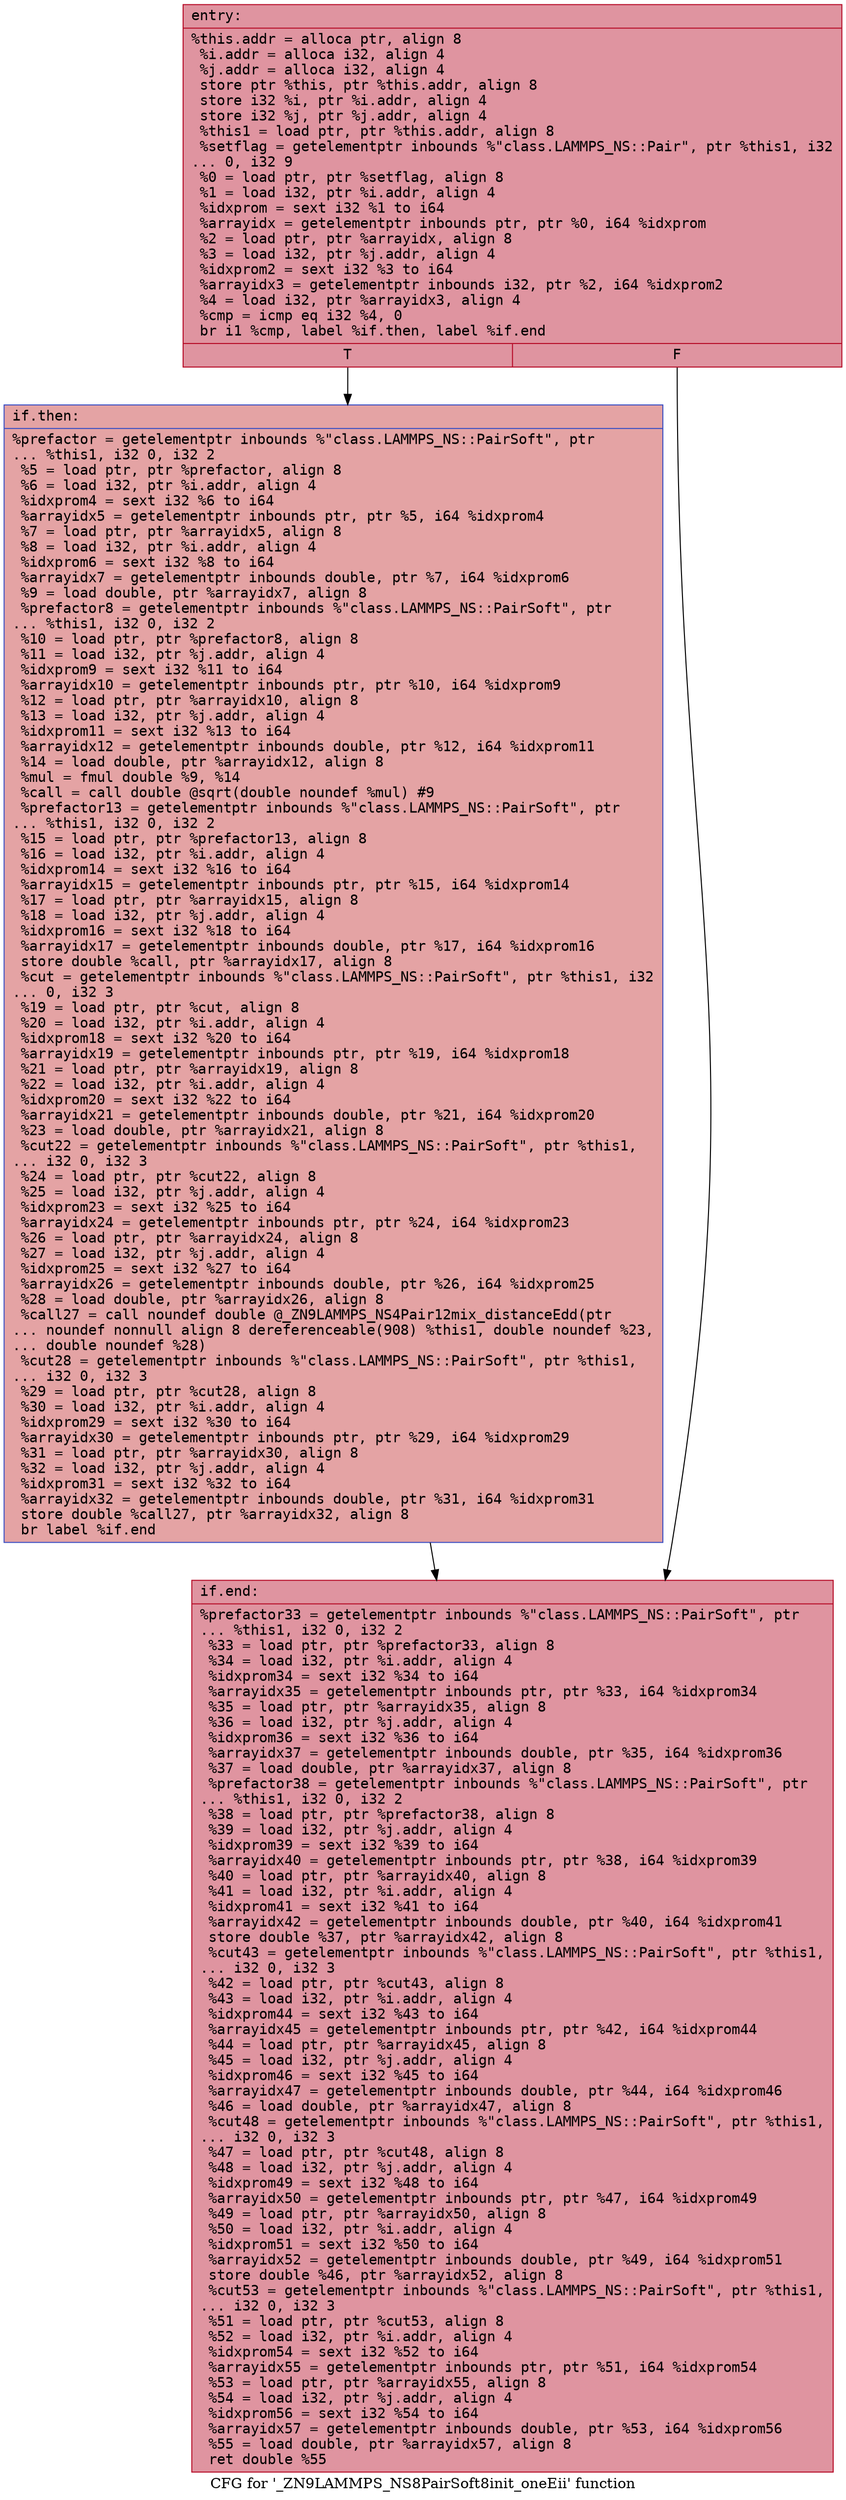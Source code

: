 digraph "CFG for '_ZN9LAMMPS_NS8PairSoft8init_oneEii' function" {
	label="CFG for '_ZN9LAMMPS_NS8PairSoft8init_oneEii' function";

	Node0x55bdb03ee4c0 [shape=record,color="#b70d28ff", style=filled, fillcolor="#b70d2870" fontname="Courier",label="{entry:\l|  %this.addr = alloca ptr, align 8\l  %i.addr = alloca i32, align 4\l  %j.addr = alloca i32, align 4\l  store ptr %this, ptr %this.addr, align 8\l  store i32 %i, ptr %i.addr, align 4\l  store i32 %j, ptr %j.addr, align 4\l  %this1 = load ptr, ptr %this.addr, align 8\l  %setflag = getelementptr inbounds %\"class.LAMMPS_NS::Pair\", ptr %this1, i32\l... 0, i32 9\l  %0 = load ptr, ptr %setflag, align 8\l  %1 = load i32, ptr %i.addr, align 4\l  %idxprom = sext i32 %1 to i64\l  %arrayidx = getelementptr inbounds ptr, ptr %0, i64 %idxprom\l  %2 = load ptr, ptr %arrayidx, align 8\l  %3 = load i32, ptr %j.addr, align 4\l  %idxprom2 = sext i32 %3 to i64\l  %arrayidx3 = getelementptr inbounds i32, ptr %2, i64 %idxprom2\l  %4 = load i32, ptr %arrayidx3, align 4\l  %cmp = icmp eq i32 %4, 0\l  br i1 %cmp, label %if.then, label %if.end\l|{<s0>T|<s1>F}}"];
	Node0x55bdb03ee4c0:s0 -> Node0x55bdb03f4d10[tooltip="entry -> if.then\nProbability 37.50%" ];
	Node0x55bdb03ee4c0:s1 -> Node0x55bdb03f4d80[tooltip="entry -> if.end\nProbability 62.50%" ];
	Node0x55bdb03f4d10 [shape=record,color="#3d50c3ff", style=filled, fillcolor="#c32e3170" fontname="Courier",label="{if.then:\l|  %prefactor = getelementptr inbounds %\"class.LAMMPS_NS::PairSoft\", ptr\l... %this1, i32 0, i32 2\l  %5 = load ptr, ptr %prefactor, align 8\l  %6 = load i32, ptr %i.addr, align 4\l  %idxprom4 = sext i32 %6 to i64\l  %arrayidx5 = getelementptr inbounds ptr, ptr %5, i64 %idxprom4\l  %7 = load ptr, ptr %arrayidx5, align 8\l  %8 = load i32, ptr %i.addr, align 4\l  %idxprom6 = sext i32 %8 to i64\l  %arrayidx7 = getelementptr inbounds double, ptr %7, i64 %idxprom6\l  %9 = load double, ptr %arrayidx7, align 8\l  %prefactor8 = getelementptr inbounds %\"class.LAMMPS_NS::PairSoft\", ptr\l... %this1, i32 0, i32 2\l  %10 = load ptr, ptr %prefactor8, align 8\l  %11 = load i32, ptr %j.addr, align 4\l  %idxprom9 = sext i32 %11 to i64\l  %arrayidx10 = getelementptr inbounds ptr, ptr %10, i64 %idxprom9\l  %12 = load ptr, ptr %arrayidx10, align 8\l  %13 = load i32, ptr %j.addr, align 4\l  %idxprom11 = sext i32 %13 to i64\l  %arrayidx12 = getelementptr inbounds double, ptr %12, i64 %idxprom11\l  %14 = load double, ptr %arrayidx12, align 8\l  %mul = fmul double %9, %14\l  %call = call double @sqrt(double noundef %mul) #9\l  %prefactor13 = getelementptr inbounds %\"class.LAMMPS_NS::PairSoft\", ptr\l... %this1, i32 0, i32 2\l  %15 = load ptr, ptr %prefactor13, align 8\l  %16 = load i32, ptr %i.addr, align 4\l  %idxprom14 = sext i32 %16 to i64\l  %arrayidx15 = getelementptr inbounds ptr, ptr %15, i64 %idxprom14\l  %17 = load ptr, ptr %arrayidx15, align 8\l  %18 = load i32, ptr %j.addr, align 4\l  %idxprom16 = sext i32 %18 to i64\l  %arrayidx17 = getelementptr inbounds double, ptr %17, i64 %idxprom16\l  store double %call, ptr %arrayidx17, align 8\l  %cut = getelementptr inbounds %\"class.LAMMPS_NS::PairSoft\", ptr %this1, i32\l... 0, i32 3\l  %19 = load ptr, ptr %cut, align 8\l  %20 = load i32, ptr %i.addr, align 4\l  %idxprom18 = sext i32 %20 to i64\l  %arrayidx19 = getelementptr inbounds ptr, ptr %19, i64 %idxprom18\l  %21 = load ptr, ptr %arrayidx19, align 8\l  %22 = load i32, ptr %i.addr, align 4\l  %idxprom20 = sext i32 %22 to i64\l  %arrayidx21 = getelementptr inbounds double, ptr %21, i64 %idxprom20\l  %23 = load double, ptr %arrayidx21, align 8\l  %cut22 = getelementptr inbounds %\"class.LAMMPS_NS::PairSoft\", ptr %this1,\l... i32 0, i32 3\l  %24 = load ptr, ptr %cut22, align 8\l  %25 = load i32, ptr %j.addr, align 4\l  %idxprom23 = sext i32 %25 to i64\l  %arrayidx24 = getelementptr inbounds ptr, ptr %24, i64 %idxprom23\l  %26 = load ptr, ptr %arrayidx24, align 8\l  %27 = load i32, ptr %j.addr, align 4\l  %idxprom25 = sext i32 %27 to i64\l  %arrayidx26 = getelementptr inbounds double, ptr %26, i64 %idxprom25\l  %28 = load double, ptr %arrayidx26, align 8\l  %call27 = call noundef double @_ZN9LAMMPS_NS4Pair12mix_distanceEdd(ptr\l... noundef nonnull align 8 dereferenceable(908) %this1, double noundef %23,\l... double noundef %28)\l  %cut28 = getelementptr inbounds %\"class.LAMMPS_NS::PairSoft\", ptr %this1,\l... i32 0, i32 3\l  %29 = load ptr, ptr %cut28, align 8\l  %30 = load i32, ptr %i.addr, align 4\l  %idxprom29 = sext i32 %30 to i64\l  %arrayidx30 = getelementptr inbounds ptr, ptr %29, i64 %idxprom29\l  %31 = load ptr, ptr %arrayidx30, align 8\l  %32 = load i32, ptr %j.addr, align 4\l  %idxprom31 = sext i32 %32 to i64\l  %arrayidx32 = getelementptr inbounds double, ptr %31, i64 %idxprom31\l  store double %call27, ptr %arrayidx32, align 8\l  br label %if.end\l}"];
	Node0x55bdb03f4d10 -> Node0x55bdb03f4d80[tooltip="if.then -> if.end\nProbability 100.00%" ];
	Node0x55bdb03f4d80 [shape=record,color="#b70d28ff", style=filled, fillcolor="#b70d2870" fontname="Courier",label="{if.end:\l|  %prefactor33 = getelementptr inbounds %\"class.LAMMPS_NS::PairSoft\", ptr\l... %this1, i32 0, i32 2\l  %33 = load ptr, ptr %prefactor33, align 8\l  %34 = load i32, ptr %i.addr, align 4\l  %idxprom34 = sext i32 %34 to i64\l  %arrayidx35 = getelementptr inbounds ptr, ptr %33, i64 %idxprom34\l  %35 = load ptr, ptr %arrayidx35, align 8\l  %36 = load i32, ptr %j.addr, align 4\l  %idxprom36 = sext i32 %36 to i64\l  %arrayidx37 = getelementptr inbounds double, ptr %35, i64 %idxprom36\l  %37 = load double, ptr %arrayidx37, align 8\l  %prefactor38 = getelementptr inbounds %\"class.LAMMPS_NS::PairSoft\", ptr\l... %this1, i32 0, i32 2\l  %38 = load ptr, ptr %prefactor38, align 8\l  %39 = load i32, ptr %j.addr, align 4\l  %idxprom39 = sext i32 %39 to i64\l  %arrayidx40 = getelementptr inbounds ptr, ptr %38, i64 %idxprom39\l  %40 = load ptr, ptr %arrayidx40, align 8\l  %41 = load i32, ptr %i.addr, align 4\l  %idxprom41 = sext i32 %41 to i64\l  %arrayidx42 = getelementptr inbounds double, ptr %40, i64 %idxprom41\l  store double %37, ptr %arrayidx42, align 8\l  %cut43 = getelementptr inbounds %\"class.LAMMPS_NS::PairSoft\", ptr %this1,\l... i32 0, i32 3\l  %42 = load ptr, ptr %cut43, align 8\l  %43 = load i32, ptr %i.addr, align 4\l  %idxprom44 = sext i32 %43 to i64\l  %arrayidx45 = getelementptr inbounds ptr, ptr %42, i64 %idxprom44\l  %44 = load ptr, ptr %arrayidx45, align 8\l  %45 = load i32, ptr %j.addr, align 4\l  %idxprom46 = sext i32 %45 to i64\l  %arrayidx47 = getelementptr inbounds double, ptr %44, i64 %idxprom46\l  %46 = load double, ptr %arrayidx47, align 8\l  %cut48 = getelementptr inbounds %\"class.LAMMPS_NS::PairSoft\", ptr %this1,\l... i32 0, i32 3\l  %47 = load ptr, ptr %cut48, align 8\l  %48 = load i32, ptr %j.addr, align 4\l  %idxprom49 = sext i32 %48 to i64\l  %arrayidx50 = getelementptr inbounds ptr, ptr %47, i64 %idxprom49\l  %49 = load ptr, ptr %arrayidx50, align 8\l  %50 = load i32, ptr %i.addr, align 4\l  %idxprom51 = sext i32 %50 to i64\l  %arrayidx52 = getelementptr inbounds double, ptr %49, i64 %idxprom51\l  store double %46, ptr %arrayidx52, align 8\l  %cut53 = getelementptr inbounds %\"class.LAMMPS_NS::PairSoft\", ptr %this1,\l... i32 0, i32 3\l  %51 = load ptr, ptr %cut53, align 8\l  %52 = load i32, ptr %i.addr, align 4\l  %idxprom54 = sext i32 %52 to i64\l  %arrayidx55 = getelementptr inbounds ptr, ptr %51, i64 %idxprom54\l  %53 = load ptr, ptr %arrayidx55, align 8\l  %54 = load i32, ptr %j.addr, align 4\l  %idxprom56 = sext i32 %54 to i64\l  %arrayidx57 = getelementptr inbounds double, ptr %53, i64 %idxprom56\l  %55 = load double, ptr %arrayidx57, align 8\l  ret double %55\l}"];
}

